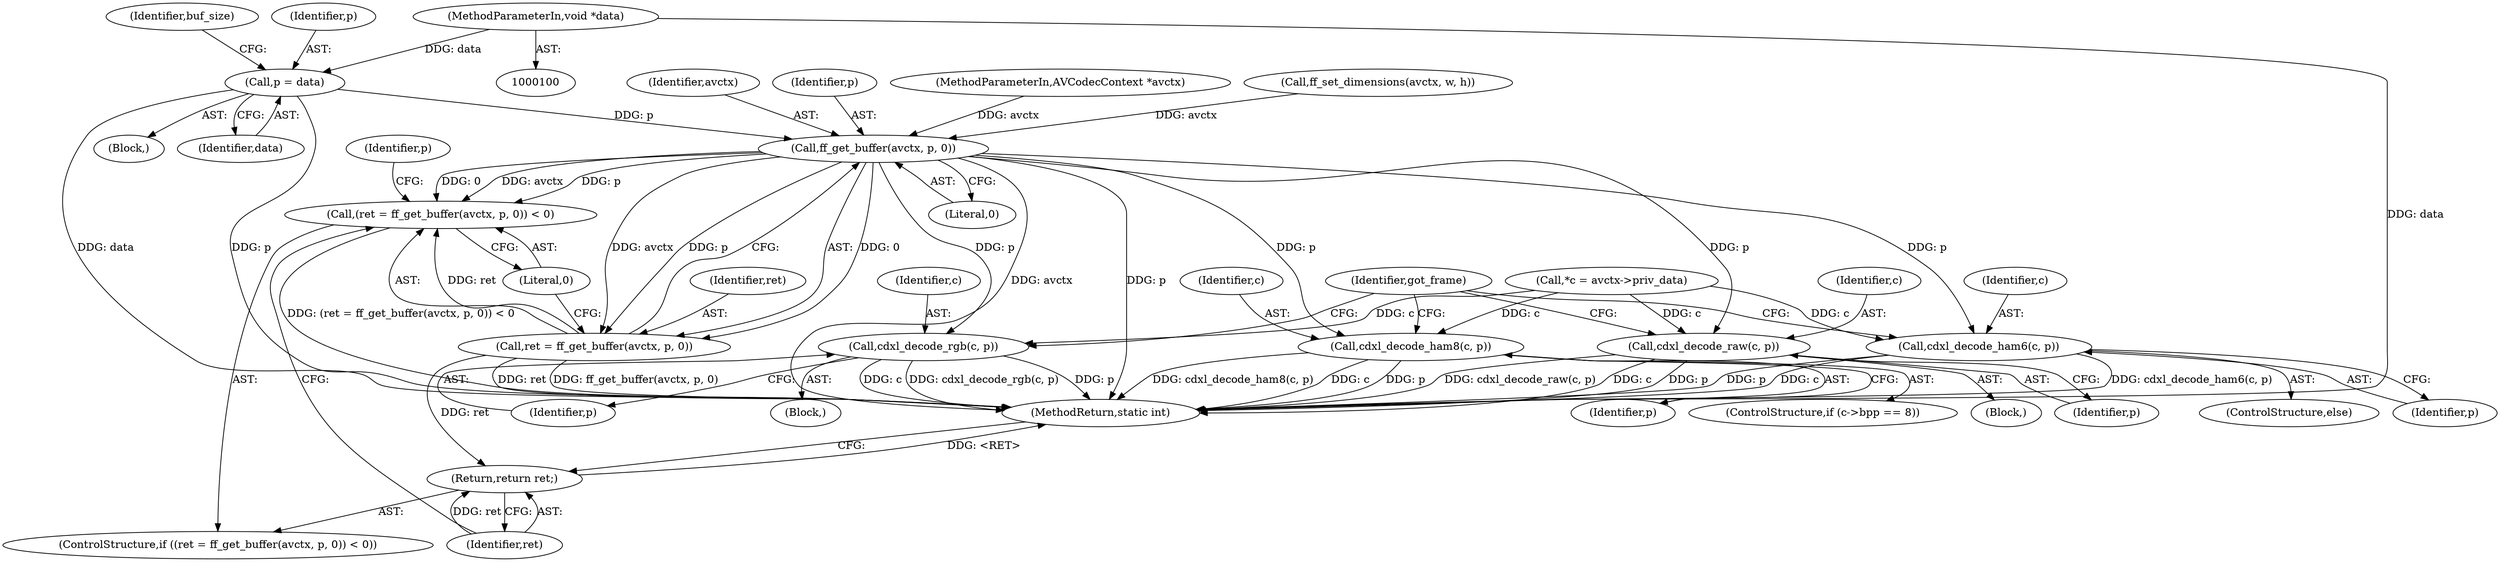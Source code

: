 digraph "0_FFmpeg_1e42736b95065c69a7481d0cf55247024f54b660@pointer" {
"1000112" [label="(Call,p = data)"];
"1000102" [label="(MethodParameterIn,void *data)"];
"1000436" [label="(Call,ff_get_buffer(avctx, p, 0))"];
"1000433" [label="(Call,(ret = ff_get_buffer(avctx, p, 0)) < 0)"];
"1000434" [label="(Call,ret = ff_get_buffer(avctx, p, 0))"];
"1000441" [label="(Return,return ret;)"];
"1000479" [label="(Call,cdxl_decode_ham8(c, p))"];
"1000483" [label="(Call,cdxl_decode_ham6(c, p))"];
"1000494" [label="(Call,cdxl_decode_rgb(c, p))"];
"1000499" [label="(Call,cdxl_decode_raw(c, p))"];
"1000483" [label="(Call,cdxl_decode_ham6(c, p))"];
"1000438" [label="(Identifier,p)"];
"1000484" [label="(Identifier,c)"];
"1000500" [label="(Identifier,c)"];
"1000101" [label="(MethodParameterIn,AVCodecContext *avctx)"];
"1000445" [label="(Identifier,p)"];
"1000105" [label="(Block,)"];
"1000504" [label="(Identifier,got_frame)"];
"1000436" [label="(Call,ff_get_buffer(avctx, p, 0))"];
"1000508" [label="(MethodReturn,static int)"];
"1000270" [label="(Call,ff_set_dimensions(avctx, w, h))"];
"1000440" [label="(Literal,0)"];
"1000113" [label="(Identifier,p)"];
"1000493" [label="(Block,)"];
"1000496" [label="(Identifier,p)"];
"1000439" [label="(Literal,0)"];
"1000112" [label="(Call,p = data)"];
"1000107" [label="(Call,*c = avctx->priv_data)"];
"1000494" [label="(Call,cdxl_decode_rgb(c, p))"];
"1000442" [label="(Identifier,ret)"];
"1000485" [label="(Identifier,p)"];
"1000495" [label="(Identifier,c)"];
"1000498" [label="(Block,)"];
"1000122" [label="(Identifier,buf_size)"];
"1000473" [label="(ControlStructure,if (c->bpp == 8))"];
"1000479" [label="(Call,cdxl_decode_ham8(c, p))"];
"1000433" [label="(Call,(ret = ff_get_buffer(avctx, p, 0)) < 0)"];
"1000102" [label="(MethodParameterIn,void *data)"];
"1000437" [label="(Identifier,avctx)"];
"1000114" [label="(Identifier,data)"];
"1000482" [label="(ControlStructure,else)"];
"1000432" [label="(ControlStructure,if ((ret = ff_get_buffer(avctx, p, 0)) < 0))"];
"1000499" [label="(Call,cdxl_decode_raw(c, p))"];
"1000434" [label="(Call,ret = ff_get_buffer(avctx, p, 0))"];
"1000501" [label="(Identifier,p)"];
"1000435" [label="(Identifier,ret)"];
"1000481" [label="(Identifier,p)"];
"1000441" [label="(Return,return ret;)"];
"1000480" [label="(Identifier,c)"];
"1000112" -> "1000105"  [label="AST: "];
"1000112" -> "1000114"  [label="CFG: "];
"1000113" -> "1000112"  [label="AST: "];
"1000114" -> "1000112"  [label="AST: "];
"1000122" -> "1000112"  [label="CFG: "];
"1000112" -> "1000508"  [label="DDG: data"];
"1000112" -> "1000508"  [label="DDG: p"];
"1000102" -> "1000112"  [label="DDG: data"];
"1000112" -> "1000436"  [label="DDG: p"];
"1000102" -> "1000100"  [label="AST: "];
"1000102" -> "1000508"  [label="DDG: data"];
"1000436" -> "1000434"  [label="AST: "];
"1000436" -> "1000439"  [label="CFG: "];
"1000437" -> "1000436"  [label="AST: "];
"1000438" -> "1000436"  [label="AST: "];
"1000439" -> "1000436"  [label="AST: "];
"1000434" -> "1000436"  [label="CFG: "];
"1000436" -> "1000508"  [label="DDG: avctx"];
"1000436" -> "1000508"  [label="DDG: p"];
"1000436" -> "1000433"  [label="DDG: avctx"];
"1000436" -> "1000433"  [label="DDG: p"];
"1000436" -> "1000433"  [label="DDG: 0"];
"1000436" -> "1000434"  [label="DDG: avctx"];
"1000436" -> "1000434"  [label="DDG: p"];
"1000436" -> "1000434"  [label="DDG: 0"];
"1000270" -> "1000436"  [label="DDG: avctx"];
"1000101" -> "1000436"  [label="DDG: avctx"];
"1000436" -> "1000479"  [label="DDG: p"];
"1000436" -> "1000483"  [label="DDG: p"];
"1000436" -> "1000494"  [label="DDG: p"];
"1000436" -> "1000499"  [label="DDG: p"];
"1000433" -> "1000432"  [label="AST: "];
"1000433" -> "1000440"  [label="CFG: "];
"1000434" -> "1000433"  [label="AST: "];
"1000440" -> "1000433"  [label="AST: "];
"1000442" -> "1000433"  [label="CFG: "];
"1000445" -> "1000433"  [label="CFG: "];
"1000433" -> "1000508"  [label="DDG: (ret = ff_get_buffer(avctx, p, 0)) < 0"];
"1000434" -> "1000433"  [label="DDG: ret"];
"1000435" -> "1000434"  [label="AST: "];
"1000440" -> "1000434"  [label="CFG: "];
"1000434" -> "1000508"  [label="DDG: ff_get_buffer(avctx, p, 0)"];
"1000434" -> "1000508"  [label="DDG: ret"];
"1000434" -> "1000441"  [label="DDG: ret"];
"1000441" -> "1000432"  [label="AST: "];
"1000441" -> "1000442"  [label="CFG: "];
"1000442" -> "1000441"  [label="AST: "];
"1000508" -> "1000441"  [label="CFG: "];
"1000441" -> "1000508"  [label="DDG: <RET>"];
"1000442" -> "1000441"  [label="DDG: ret"];
"1000479" -> "1000473"  [label="AST: "];
"1000479" -> "1000481"  [label="CFG: "];
"1000480" -> "1000479"  [label="AST: "];
"1000481" -> "1000479"  [label="AST: "];
"1000504" -> "1000479"  [label="CFG: "];
"1000479" -> "1000508"  [label="DDG: cdxl_decode_ham8(c, p)"];
"1000479" -> "1000508"  [label="DDG: c"];
"1000479" -> "1000508"  [label="DDG: p"];
"1000107" -> "1000479"  [label="DDG: c"];
"1000483" -> "1000482"  [label="AST: "];
"1000483" -> "1000485"  [label="CFG: "];
"1000484" -> "1000483"  [label="AST: "];
"1000485" -> "1000483"  [label="AST: "];
"1000504" -> "1000483"  [label="CFG: "];
"1000483" -> "1000508"  [label="DDG: cdxl_decode_ham6(c, p)"];
"1000483" -> "1000508"  [label="DDG: p"];
"1000483" -> "1000508"  [label="DDG: c"];
"1000107" -> "1000483"  [label="DDG: c"];
"1000494" -> "1000493"  [label="AST: "];
"1000494" -> "1000496"  [label="CFG: "];
"1000495" -> "1000494"  [label="AST: "];
"1000496" -> "1000494"  [label="AST: "];
"1000504" -> "1000494"  [label="CFG: "];
"1000494" -> "1000508"  [label="DDG: cdxl_decode_rgb(c, p)"];
"1000494" -> "1000508"  [label="DDG: p"];
"1000494" -> "1000508"  [label="DDG: c"];
"1000107" -> "1000494"  [label="DDG: c"];
"1000499" -> "1000498"  [label="AST: "];
"1000499" -> "1000501"  [label="CFG: "];
"1000500" -> "1000499"  [label="AST: "];
"1000501" -> "1000499"  [label="AST: "];
"1000504" -> "1000499"  [label="CFG: "];
"1000499" -> "1000508"  [label="DDG: cdxl_decode_raw(c, p)"];
"1000499" -> "1000508"  [label="DDG: c"];
"1000499" -> "1000508"  [label="DDG: p"];
"1000107" -> "1000499"  [label="DDG: c"];
}
